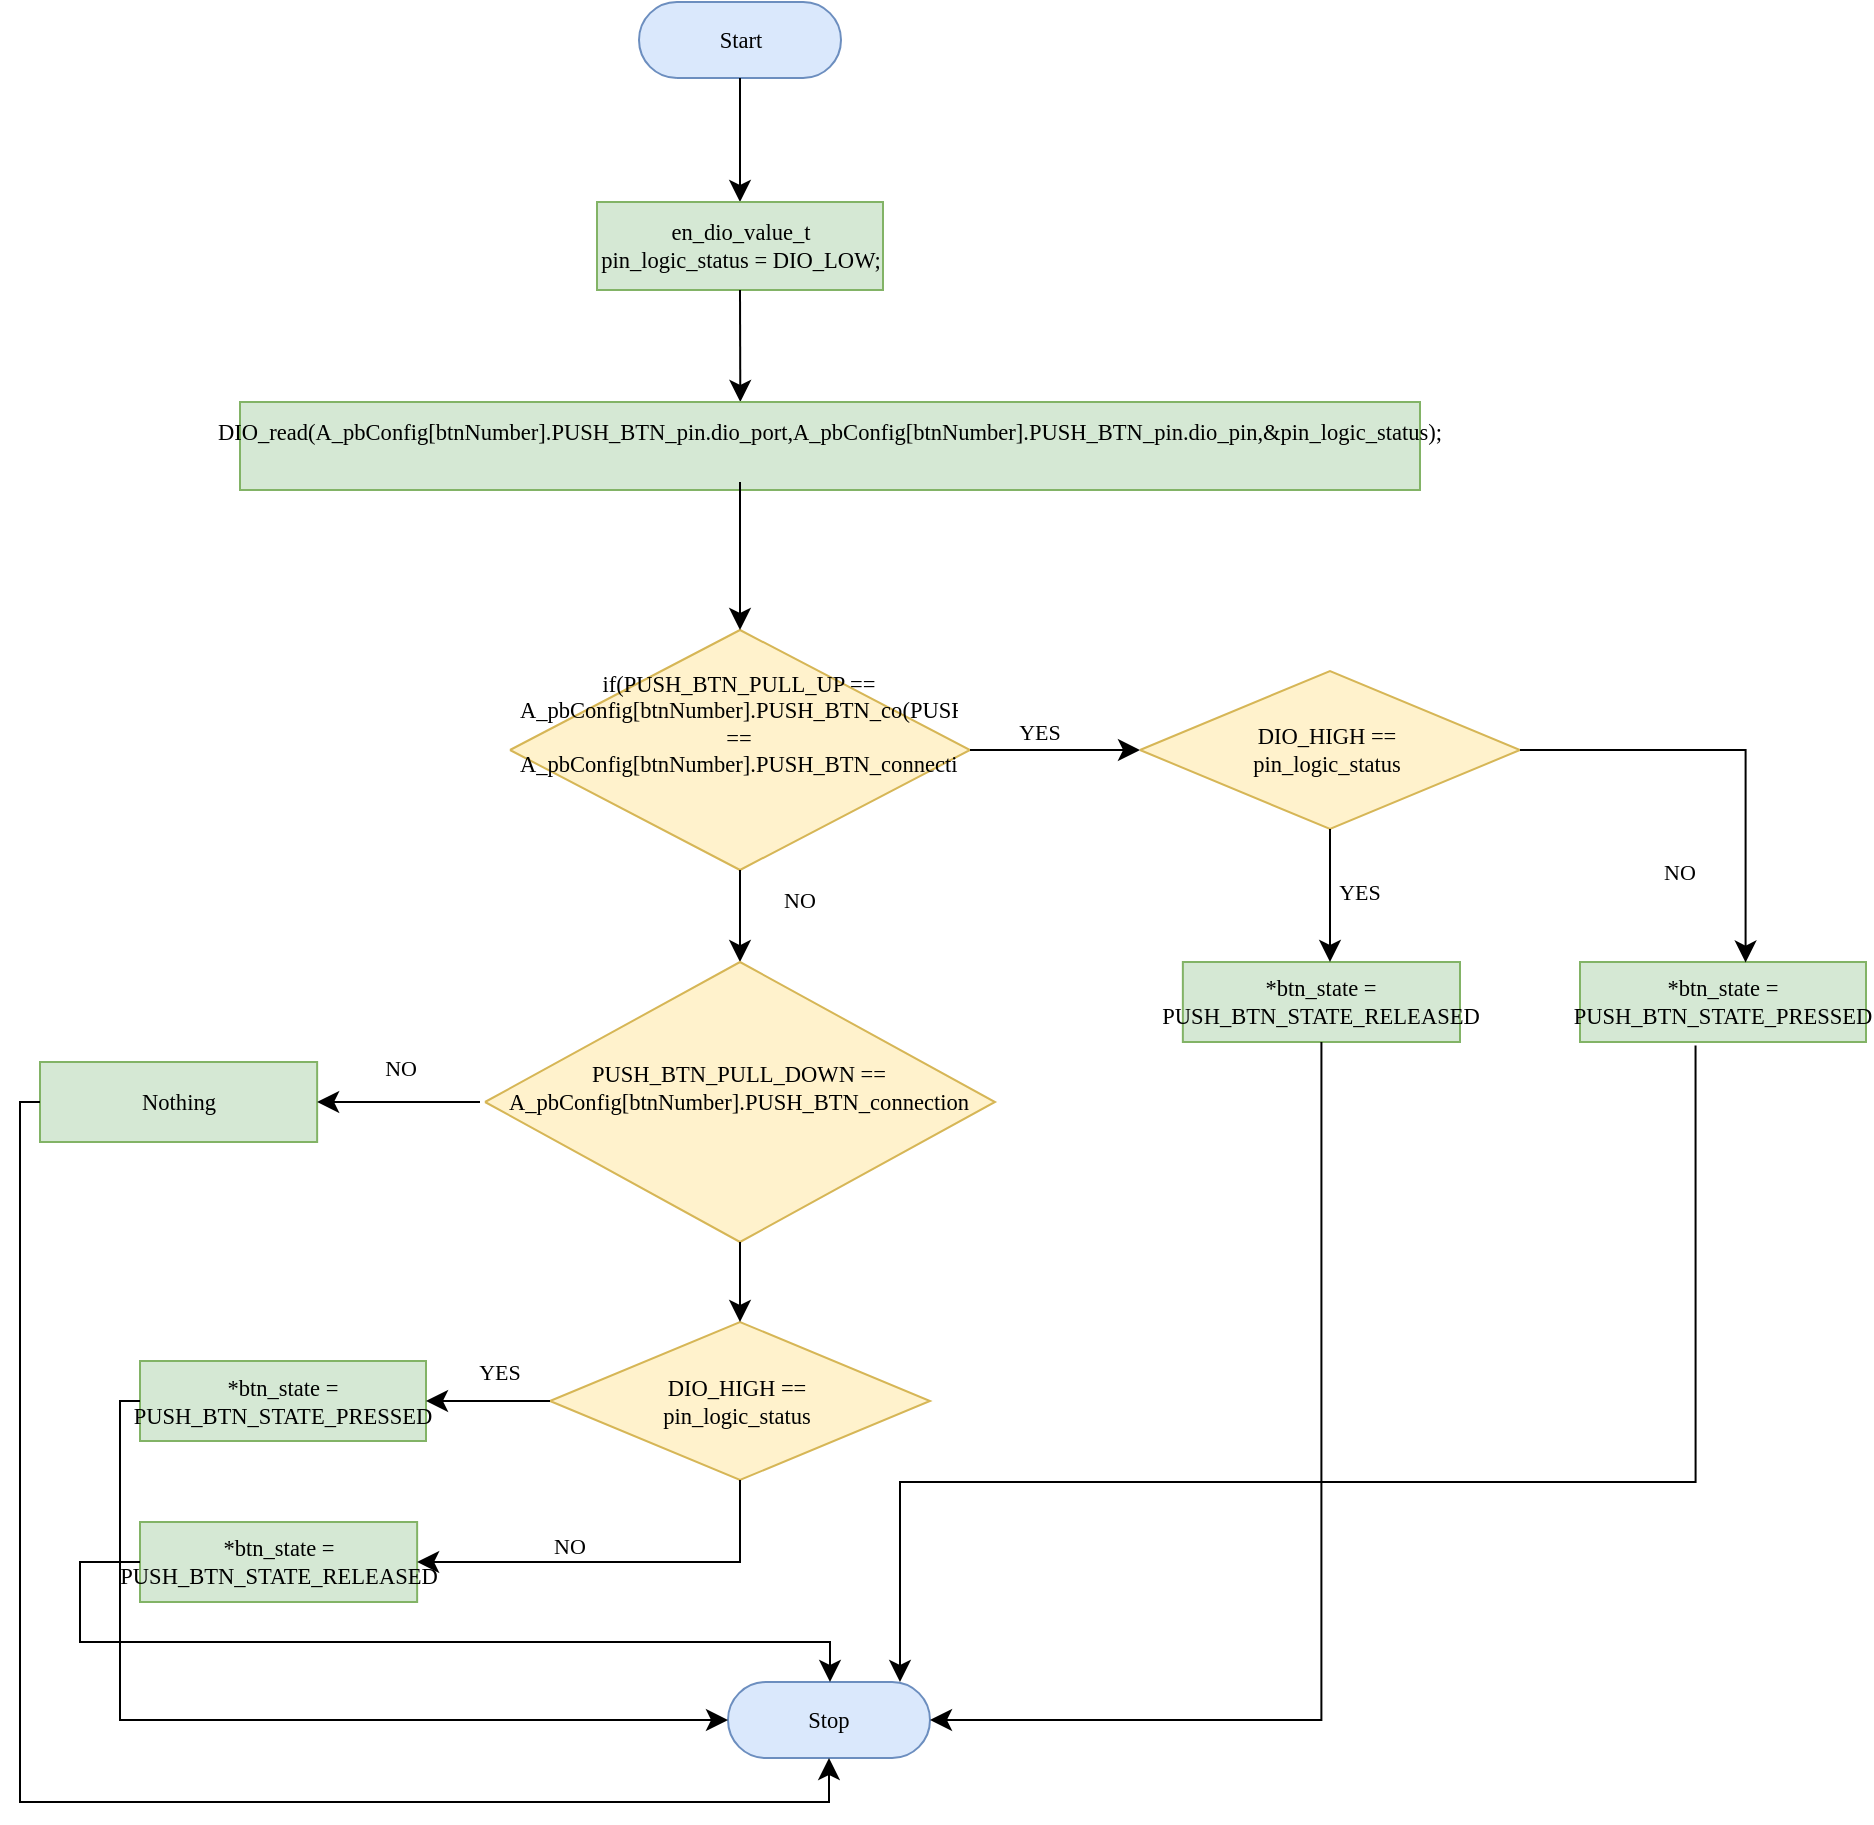 <mxfile version="21.2.8" type="device">
  <diagram name="Page-1" id="oMIkyJOxRfOjJ0KMyJMb">
    <mxGraphModel dx="2404" dy="731" grid="1" gridSize="10" guides="1" tooltips="1" connect="1" arrows="1" fold="1" page="1" pageScale="1" pageWidth="1169" pageHeight="827" math="0" shadow="0">
      <root>
        <mxCell id="0" />
        <mxCell id="1" parent="0" />
        <UserObject label="&lt;div style=&quot;font-size: 11.27px;&quot;&gt;&lt;span style=&quot;font-size: 11.27px;&quot;&gt;Start&lt;/span&gt;&lt;/div&gt;" Function="EN_DIO_Error_T DIO_init(uint8_t pinNumber, EN_DIO_PORT_T portNumber, EN_DIO_DIRECTION_T direction);" tags="Flowchart" id="ufE7wBq0T08zSrdOL__J-1">
          <mxCell style="verticalAlign=middle;align=center;overflow=width;vsdxID=30;fillColor=#dae8fc;shape=stencil(tVLREoIgEPwaHnEQxsl3s/9gEpSJwDko7e+DsEkze2l627vdu5uFRaxyHe8FosR5sCcxqMZ3iO0Rpcp0ApQPCLEasUpaEC3Yi2lS3fOojOhsr3HDmObyMtsVcYqS29Qh5FEfklwrM5OXeUa/yjkcAwfr7TDpiyTfXvjkMR+Vw2A998qaBac5tAKHU1hq3i4oNwjRr9ofvayt/+Rk+yX/4iWA159KpXWKxJx/z0Bopfyw+g4=);strokeColor=#6c8ebf;spacingTop=-1;spacingBottom=-1;spacingLeft=-1;spacingRight=-1;points=[[0.5,1,0],[0.5,0,0],[0,0.5,0],[1,0.5,0]];labelBackgroundColor=none;rounded=1;html=1;whiteSpace=wrap;fontFamily=Calibri;fontSize=11.27;" vertex="1" parent="1">
            <mxGeometry x="229.5" y="40" width="101" height="38" as="geometry" />
          </mxCell>
        </UserObject>
        <mxCell id="ufE7wBq0T08zSrdOL__J-2" value="" style="endArrow=classic;html=1;rounded=0;fontSize=11.27;startSize=8;endSize=8;curved=1;exitX=0.5;exitY=1;exitDx=0;exitDy=0;exitPerimeter=0;entryX=0.5;entryY=0;entryDx=0;entryDy=0;fontFamily=Calibri;" edge="1" parent="1" source="ufE7wBq0T08zSrdOL__J-1" target="ufE7wBq0T08zSrdOL__J-3">
          <mxGeometry width="50" height="50" relative="1" as="geometry">
            <mxPoint x="250" y="340" as="sourcePoint" />
            <mxPoint x="280" y="130" as="targetPoint" />
          </mxGeometry>
        </mxCell>
        <mxCell id="ufE7wBq0T08zSrdOL__J-3" value="&lt;font face=&quot;Calibri&quot; style=&quot;font-size: 11.27px;&quot;&gt;en_dio_value_t pin_logic_status = DIO_LOW;&lt;/font&gt;" style="rounded=0;whiteSpace=wrap;html=1;fontSize=11.27;fillColor=#d5e8d4;strokeColor=#82b366;fontFamily=Calibri;" vertex="1" parent="1">
          <mxGeometry x="208.5" y="140" width="143" height="44" as="geometry" />
        </mxCell>
        <UserObject label="" Function="EN_DIO_Error_T DIO_init(uint8_t pinNumber, EN_DIO_PORT_T portNumber, EN_DIO_DIRECTION_T direction);" tags="Flowchart" id="ufE7wBq0T08zSrdOL__J-4">
          <mxCell style="vsdxID=219;fillColor=#fff2cc;shape=stencil(UzV2Ls5ILEhVNTIoLinKz04tz0wpyVA1dlE1MsrMy0gtyiwBslSNXVWNndPyi1LTi/JL81Ig/IJEkEoQKze/DGRCBUSfAUiHkUElhGcK4bpBVOZk5iGpNEVVikeloQHZpsK0YlWLz1QgA+HFtMycHEgIIcujBwlQCBKcxq4A);strokeColor=#d6b656;spacingTop=-1;spacingBottom=-1;spacingLeft=-1;spacingRight=-1;points=[[0,0.5,0],[1,0.5,0],[0.5,0,0],[0.5,1,0]];labelBackgroundColor=none;rounded=1;html=1;whiteSpace=wrap;fontFamily=Calibri;fontSize=11.27;" vertex="1" parent="1">
            <mxGeometry x="165" y="354" width="230" height="120" as="geometry" />
          </mxCell>
        </UserObject>
        <mxCell id="ufE7wBq0T08zSrdOL__J-5" value="&lt;div style=&quot;font-size: 11.27px;&quot;&gt;&lt;div style=&quot;font-size: 11.27px;&quot;&gt;		if(PUSH_BTN_PULL_UP == A_pbConfig[btnNumber].PUSH_BTN_co&lt;span style=&quot;font-size: 11.27px; background-color: initial;&quot;&gt;(PUSH_BTN_PULL_UP == A_pbConfig[btnNumber].PUSH_BTN_connection)&lt;/span&gt;&lt;/div&gt;&lt;div style=&quot;font-size: 11.27px;&quot;&gt;&lt;br style=&quot;font-size: 11.27px;&quot;&gt;&lt;/div&gt;&lt;/div&gt;" style="text;vsdxID=219;fillColor=none;gradientColor=none;strokeColor=none;spacingTop=-1;spacingBottom=-1;spacingLeft=-1;spacingRight=-1;points=[[0,0.5,0],[1,0.5,0],[0.5,0,0],[0.5,1,0]];labelBackgroundColor=none;rounded=1;html=1;whiteSpace=wrap;verticalAlign=middle;align=center;overflow=width;;html=1;fontColor=#000000;fontFamily=Calibri;fontSize=11.27;" vertex="1" parent="ufE7wBq0T08zSrdOL__J-4">
          <mxGeometry x="5.376" y="0.0" width="219.25" height="107.374" as="geometry" />
        </mxCell>
        <mxCell id="ufE7wBq0T08zSrdOL__J-6" value="" style="endArrow=classic;html=1;rounded=0;fontSize=11.27;startSize=8;endSize=8;curved=1;exitX=0.5;exitY=1;exitDx=0;exitDy=0;entryX=0.424;entryY=0;entryDx=0;entryDy=0;entryPerimeter=0;fontFamily=Calibri;" edge="1" parent="1" source="ufE7wBq0T08zSrdOL__J-3" target="ufE7wBq0T08zSrdOL__J-7">
          <mxGeometry width="50" height="50" relative="1" as="geometry">
            <mxPoint x="180" y="310" as="sourcePoint" />
            <mxPoint x="290" y="210" as="targetPoint" />
          </mxGeometry>
        </mxCell>
        <mxCell id="ufE7wBq0T08zSrdOL__J-7" value="&lt;div style=&quot;font-size: 11.27px;&quot;&gt;&lt;font style=&quot;font-size: 11.27px;&quot; face=&quot;Calibri&quot;&gt;DIO_read(A_pbConfig[btnNumber].PUSH_BTN_pin.dio_port,A_pbConfig[btnNumber].PUSH_BTN_pin.dio_pin,&amp;amp;pin_logic_status);&lt;/font&gt;&lt;/div&gt;&lt;div style=&quot;font-size: 11.27px;&quot;&gt;&lt;br style=&quot;font-size: 11.27px;&quot;&gt;&lt;/div&gt;" style="rounded=0;whiteSpace=wrap;html=1;fontSize=11.27;fillColor=#d5e8d4;strokeColor=#82b366;fontFamily=Calibri;" vertex="1" parent="1">
          <mxGeometry x="30" y="240" width="590" height="44" as="geometry" />
        </mxCell>
        <mxCell id="ufE7wBq0T08zSrdOL__J-8" value="" style="endArrow=classic;html=1;rounded=0;fontSize=11.27;startSize=8;endSize=8;curved=1;entryX=0.5;entryY=0;entryDx=0;entryDy=0;entryPerimeter=0;fontFamily=Calibri;" edge="1" parent="1" target="ufE7wBq0T08zSrdOL__J-5">
          <mxGeometry width="50" height="50" relative="1" as="geometry">
            <mxPoint x="280" y="280" as="sourcePoint" />
            <mxPoint x="360" y="320" as="targetPoint" />
          </mxGeometry>
        </mxCell>
        <mxCell id="ufE7wBq0T08zSrdOL__J-9" value="&lt;font style=&quot;font-size: 11.27px;&quot; face=&quot;Calibri&quot;&gt;*btn_state = PUSH_BTN_STATE_RELEASED&lt;/font&gt;" style="rounded=0;whiteSpace=wrap;html=1;fontSize=11.27;fillColor=#d5e8d4;strokeColor=#82b366;fontFamily=Calibri;" vertex="1" parent="1">
          <mxGeometry x="501.43" y="520" width="138.57" height="40" as="geometry" />
        </mxCell>
        <UserObject label="" Function="EN_DIO_Error_T DIO_init(uint8_t pinNumber, EN_DIO_PORT_T portNumber, EN_DIO_DIRECTION_T direction);" tags="Flowchart" id="ufE7wBq0T08zSrdOL__J-10">
          <mxCell style="vsdxID=219;fillColor=#fff2cc;shape=stencil(UzV2Ls5ILEhVNTIoLinKz04tz0wpyVA1dlE1MsrMy0gtyiwBslSNXVWNndPyi1LTi/JL81Ig/IJEkEoQKze/DGRCBUSfAUiHkUElhGcK4bpBVOZk5iGpNEVVikeloQHZpsK0YlWLz1QgA+HFtMycHEgIIcujBwlQCBKcxq4A);strokeColor=#d6b656;spacingTop=-1;spacingBottom=-1;spacingLeft=-1;spacingRight=-1;points=[[0,0.5,0],[1,0.5,0],[0.5,0,0],[0.5,1,0]];labelBackgroundColor=none;rounded=1;html=1;whiteSpace=wrap;fontFamily=Calibri;fontSize=11.27;" vertex="1" parent="1">
            <mxGeometry x="480" y="374.5" width="190" height="79" as="geometry" />
          </mxCell>
        </UserObject>
        <mxCell id="ufE7wBq0T08zSrdOL__J-11" value="&lt;div style=&quot;font-size: 11.27px;&quot;&gt;&lt;div style=&quot;font-size: 11.27px;&quot;&gt;DIO_HIGH == pin_logic_status&lt;br style=&quot;font-size: 11.27px;&quot;&gt;&lt;/div&gt;&lt;/div&gt;" style="text;vsdxID=219;fillColor=none;gradientColor=none;strokeColor=none;spacingTop=-1;spacingBottom=-1;spacingLeft=-1;spacingRight=-1;points=[[0,0.5,0],[1,0.5,0],[0.5,0,0],[0.5,1,0]];labelBackgroundColor=none;rounded=1;html=1;whiteSpace=wrap;verticalAlign=middle;align=center;overflow=width;;html=1;fontColor=#000000;fontFamily=Calibri;fontSize=11.27;" vertex="1" parent="ufE7wBq0T08zSrdOL__J-10">
          <mxGeometry x="45.509" y="18.104" width="94.843" height="42.792" as="geometry" />
        </mxCell>
        <mxCell id="ufE7wBq0T08zSrdOL__J-17" value="" style="endArrow=classic;html=1;rounded=0;fontSize=11.27;startSize=8;endSize=8;curved=1;exitX=1;exitY=0.5;exitDx=0;exitDy=0;exitPerimeter=0;entryX=0;entryY=0.5;entryDx=0;entryDy=0;entryPerimeter=0;fontFamily=Calibri;" edge="1" parent="1" source="ufE7wBq0T08zSrdOL__J-4" target="ufE7wBq0T08zSrdOL__J-10">
          <mxGeometry width="50" height="50" relative="1" as="geometry">
            <mxPoint x="395" y="414" as="sourcePoint" />
            <mxPoint x="410" y="369" as="targetPoint" />
          </mxGeometry>
        </mxCell>
        <mxCell id="ufE7wBq0T08zSrdOL__J-18" value="&lt;font style=&quot;font-size: 11.27px;&quot; face=&quot;Calibri&quot;&gt;*btn_state = PUSH_BTN_STATE_PRESSED&lt;/font&gt;" style="rounded=0;whiteSpace=wrap;html=1;fontSize=11.27;fillColor=#d5e8d4;strokeColor=#82b366;fontFamily=Calibri;" vertex="1" parent="1">
          <mxGeometry x="700" y="520" width="143" height="40" as="geometry" />
        </mxCell>
        <mxCell id="ufE7wBq0T08zSrdOL__J-21" value="" style="endArrow=classic;html=1;rounded=0;fontSize=11.27;startSize=8;endSize=8;curved=1;exitX=0.5;exitY=1;exitDx=0;exitDy=0;exitPerimeter=0;fontFamily=Calibri;" edge="1" parent="1" source="ufE7wBq0T08zSrdOL__J-10">
          <mxGeometry width="50" height="50" relative="1" as="geometry">
            <mxPoint x="590" y="430" as="sourcePoint" />
            <mxPoint x="575" y="520" as="targetPoint" />
          </mxGeometry>
        </mxCell>
        <mxCell id="ufE7wBq0T08zSrdOL__J-22" value="YES" style="text;html=1;strokeColor=none;fillColor=none;align=center;verticalAlign=middle;whiteSpace=wrap;rounded=0;fontFamily=Calibri;fontSize=11;" vertex="1" parent="1">
          <mxGeometry x="560" y="470" width="60" height="30" as="geometry" />
        </mxCell>
        <mxCell id="ufE7wBq0T08zSrdOL__J-24" value="YES" style="text;html=1;strokeColor=none;fillColor=none;align=center;verticalAlign=middle;whiteSpace=wrap;rounded=0;fontFamily=Calibri;fontSize=11;" vertex="1" parent="1">
          <mxGeometry x="400" y="390" width="60" height="30" as="geometry" />
        </mxCell>
        <mxCell id="ufE7wBq0T08zSrdOL__J-27" value="" style="endArrow=classic;html=1;rounded=0;fontSize=11.27;startSize=8;endSize=8;exitX=1;exitY=0.5;exitDx=0;exitDy=0;exitPerimeter=0;entryX=0.579;entryY=0.007;entryDx=0;entryDy=0;entryPerimeter=0;edgeStyle=orthogonalEdgeStyle;fontFamily=Calibri;" edge="1" parent="1" source="ufE7wBq0T08zSrdOL__J-10" target="ufE7wBq0T08zSrdOL__J-18">
          <mxGeometry width="50" height="50" relative="1" as="geometry">
            <mxPoint x="590" y="430" as="sourcePoint" />
            <mxPoint x="790" y="410" as="targetPoint" />
          </mxGeometry>
        </mxCell>
        <mxCell id="ufE7wBq0T08zSrdOL__J-28" value="NO" style="text;html=1;strokeColor=none;fillColor=none;align=center;verticalAlign=middle;whiteSpace=wrap;rounded=0;fontFamily=Calibri;fontSize=11;" vertex="1" parent="1">
          <mxGeometry x="720" y="460" width="60" height="30" as="geometry" />
        </mxCell>
        <mxCell id="ufE7wBq0T08zSrdOL__J-31" value="" style="endArrow=classic;html=1;rounded=0;fontSize=11.27;startSize=8;endSize=8;curved=1;exitX=0.5;exitY=1;exitDx=0;exitDy=0;exitPerimeter=0;fontFamily=Calibri;" edge="1" parent="1" source="ufE7wBq0T08zSrdOL__J-4" target="ufE7wBq0T08zSrdOL__J-35">
          <mxGeometry width="50" height="50" relative="1" as="geometry">
            <mxPoint x="340" y="440" as="sourcePoint" />
            <mxPoint x="322.5" y="530" as="targetPoint" />
          </mxGeometry>
        </mxCell>
        <UserObject label="" Function="EN_DIO_Error_T DIO_init(uint8_t pinNumber, EN_DIO_PORT_T portNumber, EN_DIO_DIRECTION_T direction);" tags="Flowchart" id="ufE7wBq0T08zSrdOL__J-34">
          <mxCell style="vsdxID=219;fillColor=#fff2cc;shape=stencil(UzV2Ls5ILEhVNTIoLinKz04tz0wpyVA1dlE1MsrMy0gtyiwBslSNXVWNndPyi1LTi/JL81Ig/IJEkEoQKze/DGRCBUSfAUiHkUElhGcK4bpBVOZk5iGpNEVVikeloQHZpsK0YlWLz1QgA+HFtMycHEgIIcujBwlQCBKcxq4A);strokeColor=#d6b656;spacingTop=-1;spacingBottom=-1;spacingLeft=-1;spacingRight=-1;points=[[0,0.5,0],[1,0.5,0],[0.5,0,0],[0.5,1,0]];labelBackgroundColor=none;rounded=1;html=1;whiteSpace=wrap;fontFamily=Calibri;fontSize=11.27;" vertex="1" parent="1">
            <mxGeometry x="152.5" y="520" width="255" height="140" as="geometry" />
          </mxCell>
        </UserObject>
        <mxCell id="ufE7wBq0T08zSrdOL__J-35" value="&lt;div style=&quot;font-size: 11.27px;&quot;&gt;&lt;div style=&quot;font-size: 11.27px;&quot;&gt;PUSH_BTN_PULL_DOWN == A_pbConfig[btnNumber].PUSH_BTN_connection&lt;br style=&quot;font-size: 11.27px;&quot;&gt;&lt;/div&gt;&lt;/div&gt;" style="text;vsdxID=219;fillColor=none;gradientColor=none;strokeColor=none;spacingTop=-1;spacingBottom=-1;spacingLeft=-1;spacingRight=-1;points=[[0,0.5,0],[1,0.5,0],[0.5,0,0],[0.5,1,0]];labelBackgroundColor=none;rounded=1;html=1;whiteSpace=wrap;verticalAlign=middle;align=center;overflow=width;;html=1;fontColor=#000000;fontFamily=Calibri;fontSize=11.27;" vertex="1" parent="ufE7wBq0T08zSrdOL__J-34">
          <mxGeometry x="5.96" y="0.001" width="243.081" height="125.27" as="geometry" />
        </mxCell>
        <mxCell id="ufE7wBq0T08zSrdOL__J-36" value="NO" style="text;html=1;strokeColor=none;fillColor=none;align=center;verticalAlign=middle;whiteSpace=wrap;rounded=0;fontFamily=Calibri;fontSize=11;" vertex="1" parent="1">
          <mxGeometry x="280" y="474" width="60" height="30" as="geometry" />
        </mxCell>
        <mxCell id="ufE7wBq0T08zSrdOL__J-37" value="&lt;font face=&quot;Calibri&quot; style=&quot;font-size: 11.27px;&quot;&gt;&lt;span style=&quot;font-size: 11.27px;&quot;&gt;Nothing&lt;/span&gt;&lt;/font&gt;" style="rounded=0;whiteSpace=wrap;html=1;fontSize=11.27;fillColor=#d5e8d4;strokeColor=#82b366;fontFamily=Calibri;" vertex="1" parent="1">
          <mxGeometry x="-70.0" y="570" width="138.57" height="40" as="geometry" />
        </mxCell>
        <mxCell id="ufE7wBq0T08zSrdOL__J-38" value="" style="endArrow=classic;html=1;rounded=0;fontSize=11.27;startSize=8;endSize=8;curved=1;entryX=1;entryY=0.5;entryDx=0;entryDy=0;fontFamily=Calibri;" edge="1" parent="1" target="ufE7wBq0T08zSrdOL__J-37">
          <mxGeometry width="50" height="50" relative="1" as="geometry">
            <mxPoint x="150" y="590" as="sourcePoint" />
            <mxPoint x="140" y="560" as="targetPoint" />
          </mxGeometry>
        </mxCell>
        <mxCell id="ufE7wBq0T08zSrdOL__J-39" value="NO" style="text;html=1;align=center;verticalAlign=middle;resizable=0;points=[];autosize=1;strokeColor=none;fillColor=none;fontFamily=Calibri;fontSize=11;" vertex="1" parent="1">
          <mxGeometry x="90" y="558" width="40" height="30" as="geometry" />
        </mxCell>
        <UserObject label="" Function="EN_DIO_Error_T DIO_init(uint8_t pinNumber, EN_DIO_PORT_T portNumber, EN_DIO_DIRECTION_T direction);" tags="Flowchart" id="ufE7wBq0T08zSrdOL__J-40">
          <mxCell style="vsdxID=219;fillColor=#fff2cc;shape=stencil(UzV2Ls5ILEhVNTIoLinKz04tz0wpyVA1dlE1MsrMy0gtyiwBslSNXVWNndPyi1LTi/JL81Ig/IJEkEoQKze/DGRCBUSfAUiHkUElhGcK4bpBVOZk5iGpNEVVikeloQHZpsK0YlWLz1QgA+HFtMycHEgIIcujBwlQCBKcxq4A);strokeColor=#d6b656;spacingTop=-1;spacingBottom=-1;spacingLeft=-1;spacingRight=-1;points=[[0,0.5,0],[1,0.5,0],[0.5,0,0],[0.5,1,0]];labelBackgroundColor=none;rounded=1;html=1;whiteSpace=wrap;fontFamily=Calibri;fontSize=11.27;" vertex="1" parent="1">
            <mxGeometry x="185" y="700" width="190" height="79" as="geometry" />
          </mxCell>
        </UserObject>
        <mxCell id="ufE7wBq0T08zSrdOL__J-41" value="&lt;div style=&quot;font-size: 11.27px;&quot;&gt;&lt;div style=&quot;font-size: 11.27px;&quot;&gt;DIO_HIGH == pin_logic_status&lt;br style=&quot;font-size: 11.27px;&quot;&gt;&lt;/div&gt;&lt;/div&gt;" style="text;vsdxID=219;fillColor=none;gradientColor=none;strokeColor=none;spacingTop=-1;spacingBottom=-1;spacingLeft=-1;spacingRight=-1;points=[[0,0.5,0],[1,0.5,0],[0.5,0,0],[0.5,1,0]];labelBackgroundColor=none;rounded=1;html=1;whiteSpace=wrap;verticalAlign=middle;align=center;overflow=width;;html=1;fontColor=#000000;fontFamily=Calibri;fontSize=11.27;" vertex="1" parent="ufE7wBq0T08zSrdOL__J-40">
          <mxGeometry x="45.509" y="18.104" width="94.843" height="42.792" as="geometry" />
        </mxCell>
        <mxCell id="ufE7wBq0T08zSrdOL__J-42" value="" style="endArrow=classic;html=1;rounded=0;fontSize=11.27;startSize=8;endSize=8;curved=1;exitX=0.5;exitY=1;exitDx=0;exitDy=0;exitPerimeter=0;entryX=0.5;entryY=0;entryDx=0;entryDy=0;entryPerimeter=0;fontFamily=Calibri;" edge="1" parent="1" source="ufE7wBq0T08zSrdOL__J-34" target="ufE7wBq0T08zSrdOL__J-40">
          <mxGeometry width="50" height="50" relative="1" as="geometry">
            <mxPoint x="180" y="670" as="sourcePoint" />
            <mxPoint x="230" y="620" as="targetPoint" />
          </mxGeometry>
        </mxCell>
        <mxCell id="ufE7wBq0T08zSrdOL__J-43" value="&lt;font style=&quot;font-size: 11.27px;&quot; face=&quot;Calibri&quot;&gt;*btn_state = PUSH_BTN_STATE_PRESSED&lt;/font&gt;" style="rounded=0;whiteSpace=wrap;html=1;fontSize=11.27;fillColor=#d5e8d4;strokeColor=#82b366;fontFamily=Calibri;" vertex="1" parent="1">
          <mxGeometry x="-20" y="719.5" width="143" height="40" as="geometry" />
        </mxCell>
        <mxCell id="ufE7wBq0T08zSrdOL__J-44" value="" style="endArrow=classic;html=1;rounded=0;fontSize=11.27;startSize=8;endSize=8;curved=1;exitX=0;exitY=0.5;exitDx=0;exitDy=0;exitPerimeter=0;entryX=1;entryY=0.5;entryDx=0;entryDy=0;fontFamily=Calibri;" edge="1" parent="1" source="ufE7wBq0T08zSrdOL__J-40" target="ufE7wBq0T08zSrdOL__J-43">
          <mxGeometry width="50" height="50" relative="1" as="geometry">
            <mxPoint x="130" y="690" as="sourcePoint" />
            <mxPoint x="180" y="640" as="targetPoint" />
          </mxGeometry>
        </mxCell>
        <mxCell id="ufE7wBq0T08zSrdOL__J-45" value="YES" style="text;html=1;strokeColor=none;fillColor=none;align=center;verticalAlign=middle;whiteSpace=wrap;rounded=0;fontFamily=Calibri;fontSize=11;" vertex="1" parent="1">
          <mxGeometry x="130" y="710" width="60" height="30" as="geometry" />
        </mxCell>
        <mxCell id="ufE7wBq0T08zSrdOL__J-46" value="&lt;font style=&quot;font-size: 11.27px;&quot; face=&quot;Calibri&quot;&gt;*btn_state = PUSH_BTN_STATE_RELEASED&lt;/font&gt;" style="rounded=0;whiteSpace=wrap;html=1;fontSize=11.27;fillColor=#d5e8d4;strokeColor=#82b366;fontFamily=Calibri;" vertex="1" parent="1">
          <mxGeometry x="-20.0" y="800" width="138.57" height="40" as="geometry" />
        </mxCell>
        <mxCell id="ufE7wBq0T08zSrdOL__J-47" value="" style="endArrow=classic;html=1;rounded=0;fontSize=11.27;startSize=8;endSize=8;exitX=0.5;exitY=1;exitDx=0;exitDy=0;exitPerimeter=0;entryX=1;entryY=0.5;entryDx=0;entryDy=0;edgeStyle=orthogonalEdgeStyle;fontFamily=Calibri;" edge="1" parent="1" source="ufE7wBq0T08zSrdOL__J-40" target="ufE7wBq0T08zSrdOL__J-46">
          <mxGeometry width="50" height="50" relative="1" as="geometry">
            <mxPoint x="90" y="690" as="sourcePoint" />
            <mxPoint x="140" y="640" as="targetPoint" />
          </mxGeometry>
        </mxCell>
        <mxCell id="ufE7wBq0T08zSrdOL__J-48" value="NO" style="text;html=1;strokeColor=none;fillColor=none;align=center;verticalAlign=middle;whiteSpace=wrap;rounded=0;fontFamily=Calibri;fontSize=11;" vertex="1" parent="1">
          <mxGeometry x="165" y="797" width="60" height="30" as="geometry" />
        </mxCell>
        <UserObject label="&lt;div style=&quot;font-size: 11.27px;&quot;&gt;&lt;span style=&quot;font-size: 11.27px;&quot;&gt;Stop&lt;/span&gt;&lt;/div&gt;" Function="EN_DIO_Error_T DIO_init(uint8_t pinNumber, EN_DIO_PORT_T portNumber, EN_DIO_DIRECTION_T direction);" tags="Flowchart" id="ufE7wBq0T08zSrdOL__J-49">
          <mxCell style="verticalAlign=middle;align=center;overflow=width;vsdxID=30;fillColor=#dae8fc;shape=stencil(tVLREoIgEPwaHnEQxsl3s/9gEpSJwDko7e+DsEkze2l627vdu5uFRaxyHe8FosR5sCcxqMZ3iO0Rpcp0ApQPCLEasUpaEC3Yi2lS3fOojOhsr3HDmObyMtsVcYqS29Qh5FEfklwrM5OXeUa/yjkcAwfr7TDpiyTfXvjkMR+Vw2A998qaBac5tAKHU1hq3i4oNwjRr9ofvayt/+Rk+yX/4iWA159KpXWKxJx/z0Bopfyw+g4=);strokeColor=#6c8ebf;spacingTop=-1;spacingBottom=-1;spacingLeft=-1;spacingRight=-1;points=[[0.5,1,0],[0.5,0,0],[0,0.5,0],[1,0.5,0]];labelBackgroundColor=none;rounded=1;html=1;whiteSpace=wrap;fontFamily=Calibri;fontSize=11.27;" vertex="1" parent="1">
            <mxGeometry x="274" y="880" width="101" height="38" as="geometry" />
          </mxCell>
        </UserObject>
        <mxCell id="ufE7wBq0T08zSrdOL__J-50" value="" style="endArrow=classic;html=1;rounded=0;fontSize=11.27;startSize=8;endSize=8;exitX=0;exitY=0.5;exitDx=0;exitDy=0;entryX=0;entryY=0.5;entryDx=0;entryDy=0;entryPerimeter=0;edgeStyle=orthogonalEdgeStyle;fontFamily=Calibri;" edge="1" parent="1" source="ufE7wBq0T08zSrdOL__J-43" target="ufE7wBq0T08zSrdOL__J-49">
          <mxGeometry width="50" height="50" relative="1" as="geometry">
            <mxPoint x="110" y="820" as="sourcePoint" />
            <mxPoint x="160" y="770" as="targetPoint" />
          </mxGeometry>
        </mxCell>
        <mxCell id="ufE7wBq0T08zSrdOL__J-51" value="" style="endArrow=classic;html=1;rounded=0;fontSize=11.27;startSize=8;endSize=8;exitX=0;exitY=0.5;exitDx=0;exitDy=0;edgeStyle=orthogonalEdgeStyle;fontFamily=Calibri;" edge="1" parent="1" source="ufE7wBq0T08zSrdOL__J-46" target="ufE7wBq0T08zSrdOL__J-49">
          <mxGeometry width="50" height="50" relative="1" as="geometry">
            <mxPoint x="110" y="820" as="sourcePoint" />
            <mxPoint x="160" y="770" as="targetPoint" />
            <Array as="points">
              <mxPoint x="-50" y="820" />
              <mxPoint x="-50" y="860" />
              <mxPoint x="325" y="860" />
            </Array>
          </mxGeometry>
        </mxCell>
        <mxCell id="ufE7wBq0T08zSrdOL__J-52" value="" style="endArrow=classic;html=1;rounded=0;fontSize=11.27;startSize=8;endSize=8;exitX=0;exitY=0.5;exitDx=0;exitDy=0;entryX=0.5;entryY=1;entryDx=0;entryDy=0;entryPerimeter=0;edgeStyle=orthogonalEdgeStyle;fontFamily=Calibri;" edge="1" parent="1" source="ufE7wBq0T08zSrdOL__J-37" target="ufE7wBq0T08zSrdOL__J-49">
          <mxGeometry width="50" height="50" relative="1" as="geometry">
            <mxPoint x="110" y="850" as="sourcePoint" />
            <mxPoint x="160" y="800" as="targetPoint" />
            <Array as="points">
              <mxPoint x="-80" y="590" />
              <mxPoint x="-80" y="940" />
              <mxPoint x="325" y="940" />
            </Array>
          </mxGeometry>
        </mxCell>
        <mxCell id="ufE7wBq0T08zSrdOL__J-53" value="" style="endArrow=classic;html=1;rounded=0;fontSize=11.27;startSize=8;endSize=8;exitX=0.5;exitY=1;exitDx=0;exitDy=0;entryX=1;entryY=0.5;entryDx=0;entryDy=0;entryPerimeter=0;edgeStyle=orthogonalEdgeStyle;fontFamily=Calibri;" edge="1" parent="1" source="ufE7wBq0T08zSrdOL__J-9" target="ufE7wBq0T08zSrdOL__J-49">
          <mxGeometry width="50" height="50" relative="1" as="geometry">
            <mxPoint x="430" y="800" as="sourcePoint" />
            <mxPoint x="480" y="750" as="targetPoint" />
          </mxGeometry>
        </mxCell>
        <mxCell id="ufE7wBq0T08zSrdOL__J-54" value="" style="endArrow=classic;html=1;rounded=0;fontSize=11.27;startSize=8;endSize=8;exitX=0.404;exitY=1.043;exitDx=0;exitDy=0;exitPerimeter=0;edgeStyle=orthogonalEdgeStyle;fontFamily=Calibri;" edge="1" parent="1" source="ufE7wBq0T08zSrdOL__J-18" target="ufE7wBq0T08zSrdOL__J-49">
          <mxGeometry width="50" height="50" relative="1" as="geometry">
            <mxPoint x="560" y="800" as="sourcePoint" />
            <mxPoint x="610" y="750" as="targetPoint" />
            <Array as="points">
              <mxPoint x="758" y="780" />
              <mxPoint x="360" y="780" />
            </Array>
          </mxGeometry>
        </mxCell>
      </root>
    </mxGraphModel>
  </diagram>
</mxfile>
